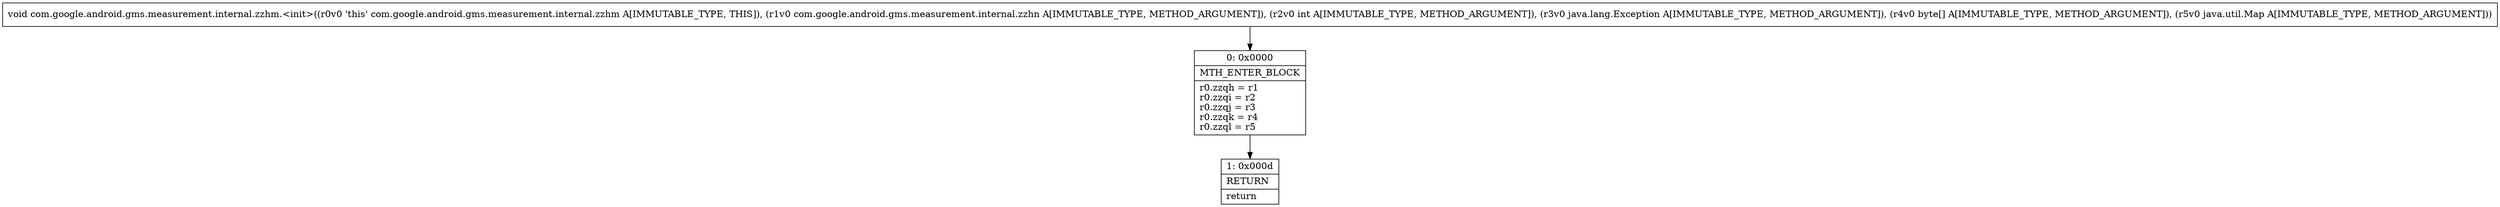 digraph "CFG forcom.google.android.gms.measurement.internal.zzhm.\<init\>(Lcom\/google\/android\/gms\/measurement\/internal\/zzhn;ILjava\/lang\/Exception;[BLjava\/util\/Map;)V" {
Node_0 [shape=record,label="{0\:\ 0x0000|MTH_ENTER_BLOCK\l|r0.zzqh = r1\lr0.zzqi = r2\lr0.zzqj = r3\lr0.zzqk = r4\lr0.zzql = r5\l}"];
Node_1 [shape=record,label="{1\:\ 0x000d|RETURN\l|return\l}"];
MethodNode[shape=record,label="{void com.google.android.gms.measurement.internal.zzhm.\<init\>((r0v0 'this' com.google.android.gms.measurement.internal.zzhm A[IMMUTABLE_TYPE, THIS]), (r1v0 com.google.android.gms.measurement.internal.zzhn A[IMMUTABLE_TYPE, METHOD_ARGUMENT]), (r2v0 int A[IMMUTABLE_TYPE, METHOD_ARGUMENT]), (r3v0 java.lang.Exception A[IMMUTABLE_TYPE, METHOD_ARGUMENT]), (r4v0 byte[] A[IMMUTABLE_TYPE, METHOD_ARGUMENT]), (r5v0 java.util.Map A[IMMUTABLE_TYPE, METHOD_ARGUMENT])) }"];
MethodNode -> Node_0;
Node_0 -> Node_1;
}

